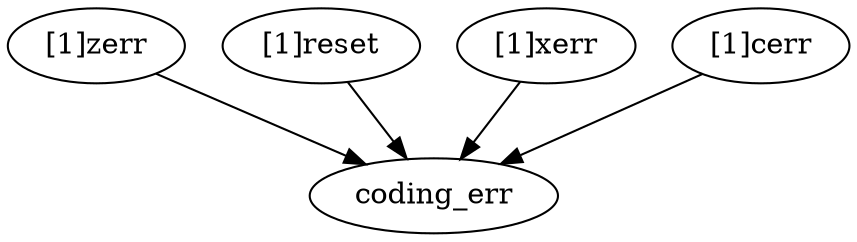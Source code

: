 strict digraph "" {
	coding_err	 [complexity=0,
		importance=0.0437970144046,
		rank=0.0];
	"[1]zerr"	 [complexity=4,
		importance=0.061597622851,
		rank=0.0153994057128];
	"[1]zerr" -> coding_err;
	"[1]reset"	 [complexity=1,
		importance=0.0933740988396,
		rank=0.0933740988396];
	"[1]reset" -> coding_err;
	"[1]xerr"	 [complexity=4,
		importance=0.065391128396,
		rank=0.016347782099];
	"[1]xerr" -> coding_err;
	"[1]cerr"	 [complexity=4,
		importance=0.0799080688643,
		rank=0.0199770172161];
	"[1]cerr" -> coding_err;
}
